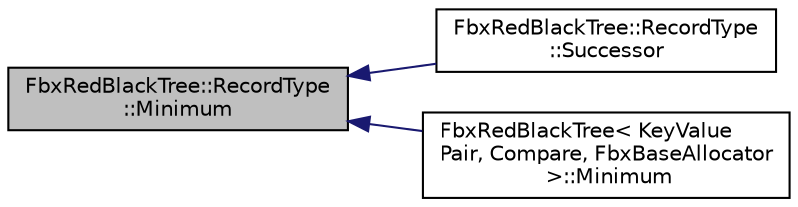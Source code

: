 digraph "FbxRedBlackTree::RecordType::Minimum"
{
  edge [fontname="Helvetica",fontsize="10",labelfontname="Helvetica",labelfontsize="10"];
  node [fontname="Helvetica",fontsize="10",shape=record];
  rankdir="LR";
  Node16 [label="FbxRedBlackTree::RecordType\l::Minimum",height=0.2,width=0.4,color="black", fillcolor="grey75", style="filled", fontcolor="black"];
  Node16 -> Node17 [dir="back",color="midnightblue",fontsize="10",style="solid",fontname="Helvetica"];
  Node17 [label="FbxRedBlackTree::RecordType\l::Successor",height=0.2,width=0.4,color="black", fillcolor="white", style="filled",URL="$class_fbx_red_black_tree_1_1_record_type.html#add6f12144b2e60f2d209d160a4c4f1aa"];
  Node16 -> Node18 [dir="back",color="midnightblue",fontsize="10",style="solid",fontname="Helvetica"];
  Node18 [label="FbxRedBlackTree\< KeyValue\lPair, Compare, FbxBaseAllocator\l \>::Minimum",height=0.2,width=0.4,color="black", fillcolor="white", style="filled",URL="$class_fbx_red_black_tree.html#a9a4565bfb7656d449804fca9a8e56fa1"];
}
